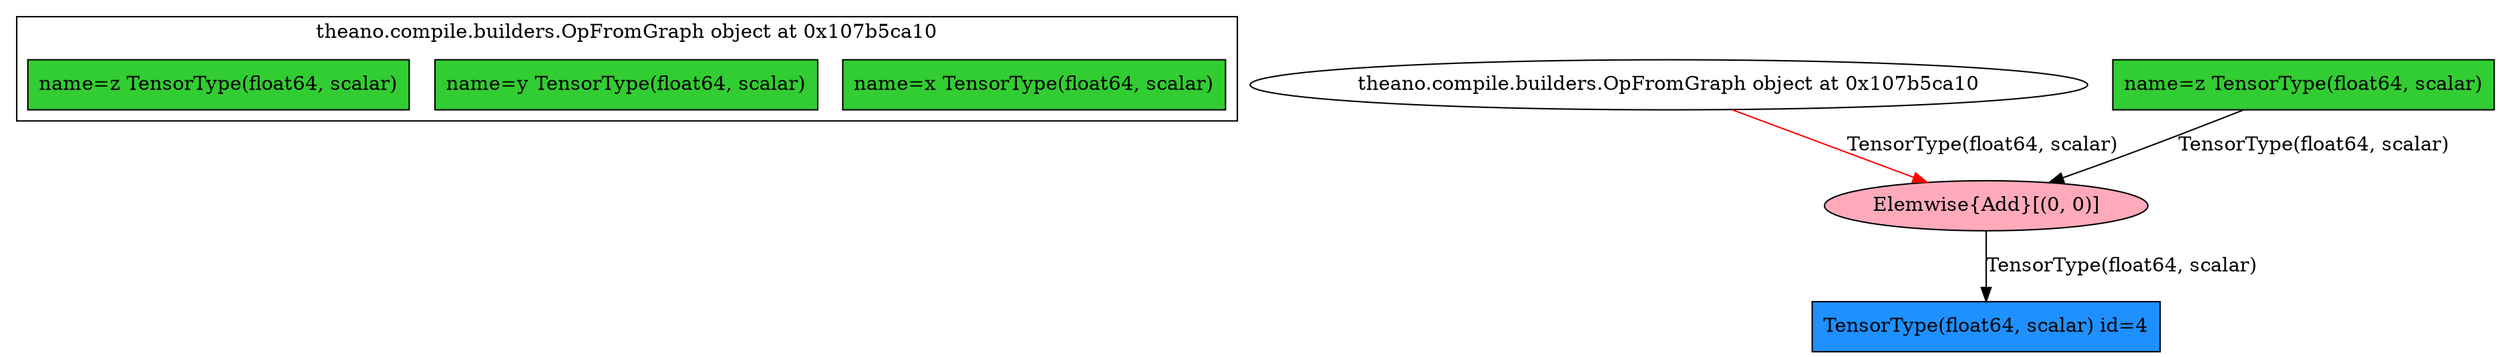 digraph G {
	graph [bb="0,0,1448,251"];
	node [label="\N"];
	subgraph cluster__1 {
		graph [bb="8,168,723,243",
			label="theano.compile.builders.OpFromGraph object at 0x107b5ca10",
			lheight=0.21,
			lp="365.5,231.5",
			lwidth=4.88
		];
		_2		 [fillcolor=limegreen,
			height=0.5,
			label="name=x TensorType(float64, scalar)",
			pos="604,194",
			shape=box,
			style=filled,
			width=3.0625];
		_3		 [fillcolor=limegreen,
			height=0.5,
			label="name=y TensorType(float64, scalar)",
			pos="365,194",
			shape=box,
			style=filled,
			width=3.0625];
		_4		 [fillcolor=limegreen,
			height=0.5,
			label="name=z TensorType(float64, scalar)",
			pos="126,194",
			shape=box,
			style=filled,
			width=3.0556];
	}
	_1	 [height=0.5,
		label="theano.compile.builders.OpFromGraph object at 0x107b5ca10",
		pos="971,194",
		shape=ellipse,
		width=6.6185];
	_5	 [fillcolor="#FFAABB",
		height=0.5,
		label="Elemwise{Add}[(0, 0)]",
		pos="1154,106",
		shape=ellipse,
		style=filled,
		type=colored,
		width=2.6784];
	_1 -> _5	 [color=red,
		label="TensorType(float64, scalar)",
		lp="1157,150",
		pos="e,1120.1,122.94 1007.2,176.01 1036.9,162.04 1079.1,142.19 1110.7,127.37"];
	_7	 [fillcolor=dodgerblue,
		height=0.5,
		label="TensorType(float64, scalar) id=4",
		pos="1154,18",
		shape=box,
		style=filled,
		width=2.7847];
	_5 -> _7	 [label="TensorType(float64, scalar)",
		lp="1232,62",
		pos="e,1154,36.084 1154,87.597 1154,75.746 1154,59.817 1154,46.292"];
	_6	 [fillcolor=limegreen,
		height=0.5,
		label="name=z TensorType(float64, scalar)",
		pos="1338,194",
		shape=box,
		style=filled,
		width=3.0556];
	_6 -> _5	 [label="TensorType(float64, scalar)",
		lp="1347,150",
		pos="e,1193.7,122.51 1306.2,175.76 1287,165.54 1261.8,152.55 1239,142 1227.5,136.66 1214.9,131.25 1203,126.34"];
}
